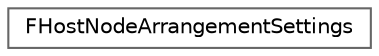 digraph "Graphical Class Hierarchy"
{
 // INTERACTIVE_SVG=YES
 // LATEX_PDF_SIZE
  bgcolor="transparent";
  edge [fontname=Helvetica,fontsize=10,labelfontname=Helvetica,labelfontsize=10];
  node [fontname=Helvetica,fontsize=10,shape=box,height=0.2,width=0.4];
  rankdir="LR";
  Node0 [id="Node000000",label="FHostNodeArrangementSettings",height=0.2,width=0.4,color="grey40", fillcolor="white", style="filled",URL="$d0/d31/structFHostNodeArrangementSettings.html",tooltip=" "];
}
